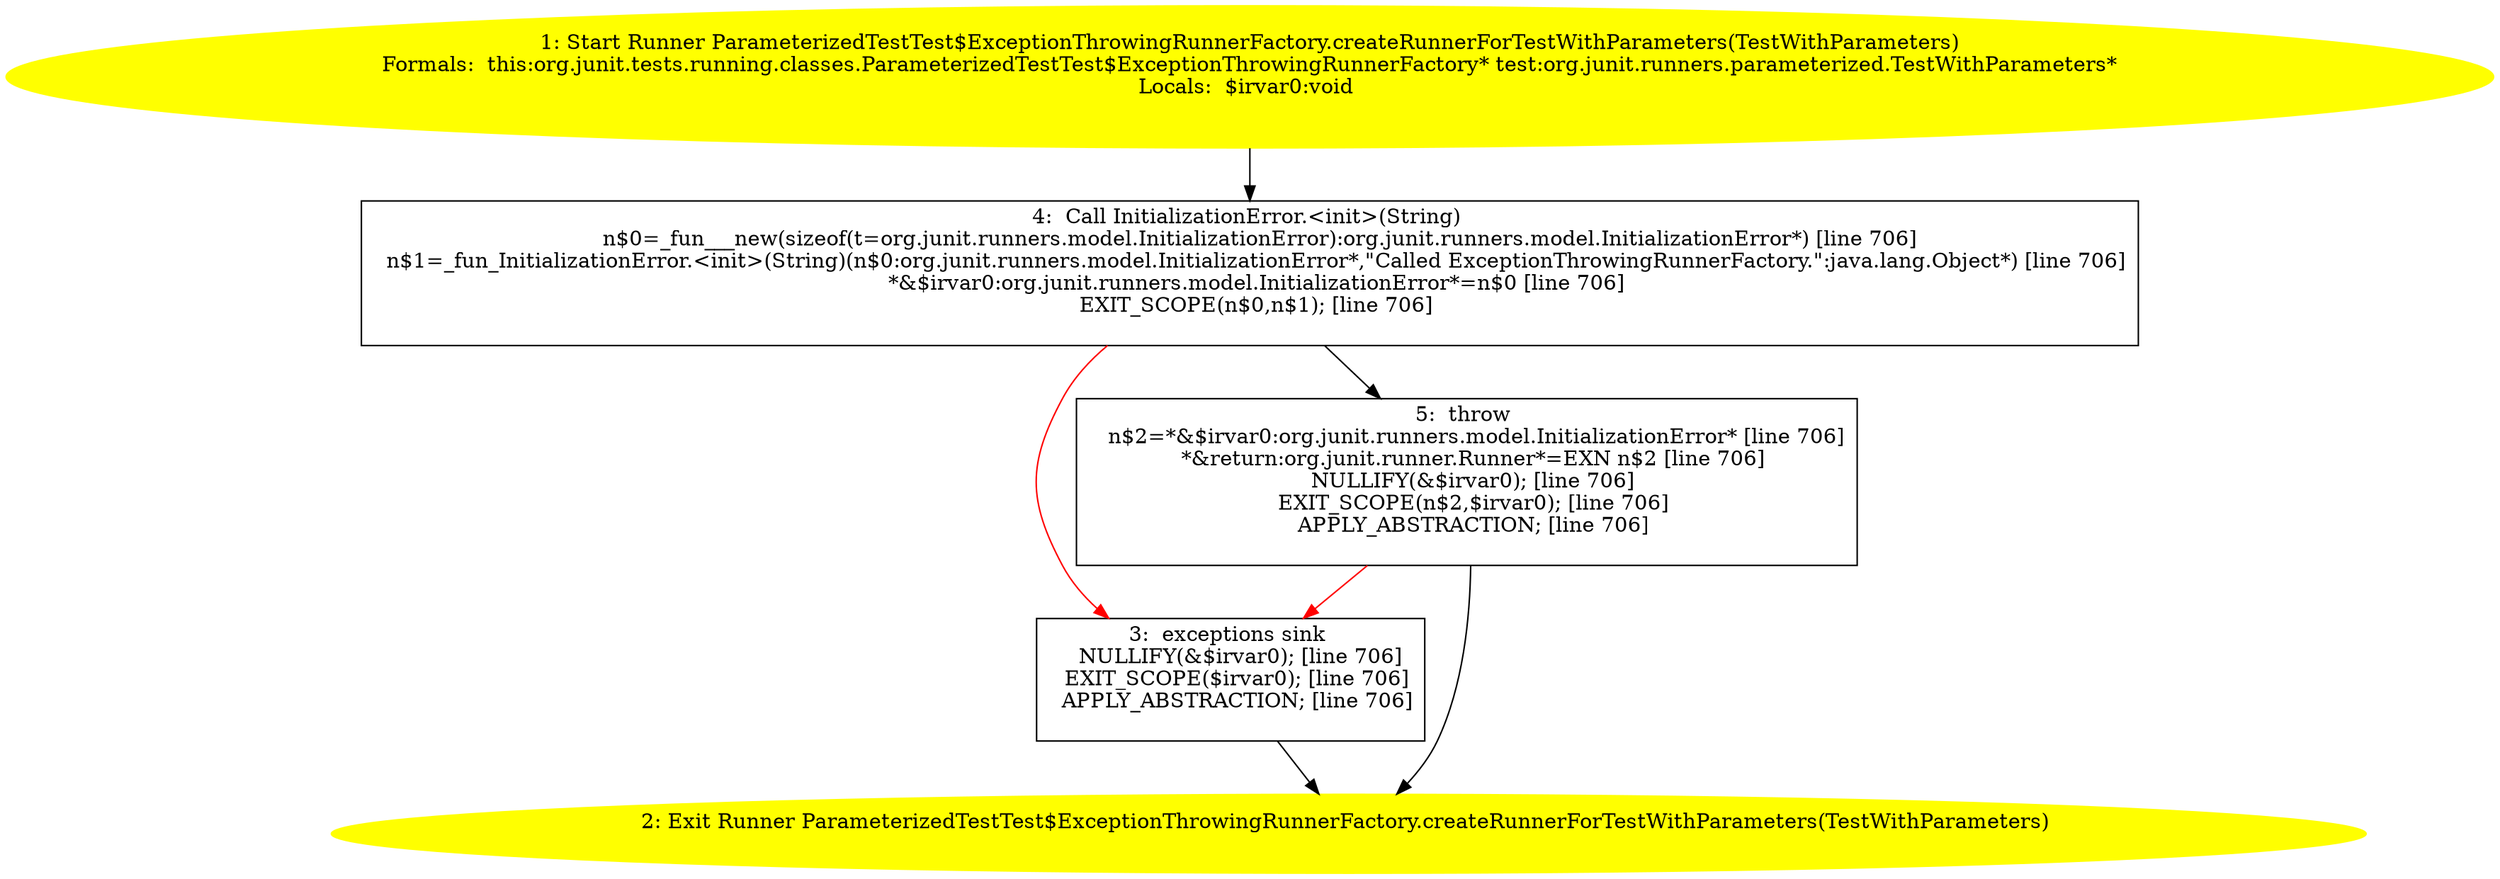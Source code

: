 /* @generated */
digraph cfg {
"org.junit.tests.running.classes.ParameterizedTestTest$ExceptionThrowingRunnerFactory.createRunnerFor.4d689f5dbe1ae98b6c6666c78c889b74_1" [label="1: Start Runner ParameterizedTestTest$ExceptionThrowingRunnerFactory.createRunnerForTestWithParameters(TestWithParameters)\nFormals:  this:org.junit.tests.running.classes.ParameterizedTestTest$ExceptionThrowingRunnerFactory* test:org.junit.runners.parameterized.TestWithParameters*\nLocals:  $irvar0:void \n  " color=yellow style=filled]
	

	 "org.junit.tests.running.classes.ParameterizedTestTest$ExceptionThrowingRunnerFactory.createRunnerFor.4d689f5dbe1ae98b6c6666c78c889b74_1" -> "org.junit.tests.running.classes.ParameterizedTestTest$ExceptionThrowingRunnerFactory.createRunnerFor.4d689f5dbe1ae98b6c6666c78c889b74_4" ;
"org.junit.tests.running.classes.ParameterizedTestTest$ExceptionThrowingRunnerFactory.createRunnerFor.4d689f5dbe1ae98b6c6666c78c889b74_2" [label="2: Exit Runner ParameterizedTestTest$ExceptionThrowingRunnerFactory.createRunnerForTestWithParameters(TestWithParameters) \n  " color=yellow style=filled]
	

"org.junit.tests.running.classes.ParameterizedTestTest$ExceptionThrowingRunnerFactory.createRunnerFor.4d689f5dbe1ae98b6c6666c78c889b74_3" [label="3:  exceptions sink \n   NULLIFY(&$irvar0); [line 706]\n  EXIT_SCOPE($irvar0); [line 706]\n  APPLY_ABSTRACTION; [line 706]\n " shape="box"]
	

	 "org.junit.tests.running.classes.ParameterizedTestTest$ExceptionThrowingRunnerFactory.createRunnerFor.4d689f5dbe1ae98b6c6666c78c889b74_3" -> "org.junit.tests.running.classes.ParameterizedTestTest$ExceptionThrowingRunnerFactory.createRunnerFor.4d689f5dbe1ae98b6c6666c78c889b74_2" ;
"org.junit.tests.running.classes.ParameterizedTestTest$ExceptionThrowingRunnerFactory.createRunnerFor.4d689f5dbe1ae98b6c6666c78c889b74_4" [label="4:  Call InitializationError.<init>(String) \n   n$0=_fun___new(sizeof(t=org.junit.runners.model.InitializationError):org.junit.runners.model.InitializationError*) [line 706]\n  n$1=_fun_InitializationError.<init>(String)(n$0:org.junit.runners.model.InitializationError*,\"Called ExceptionThrowingRunnerFactory.\":java.lang.Object*) [line 706]\n  *&$irvar0:org.junit.runners.model.InitializationError*=n$0 [line 706]\n  EXIT_SCOPE(n$0,n$1); [line 706]\n " shape="box"]
	

	 "org.junit.tests.running.classes.ParameterizedTestTest$ExceptionThrowingRunnerFactory.createRunnerFor.4d689f5dbe1ae98b6c6666c78c889b74_4" -> "org.junit.tests.running.classes.ParameterizedTestTest$ExceptionThrowingRunnerFactory.createRunnerFor.4d689f5dbe1ae98b6c6666c78c889b74_5" ;
	 "org.junit.tests.running.classes.ParameterizedTestTest$ExceptionThrowingRunnerFactory.createRunnerFor.4d689f5dbe1ae98b6c6666c78c889b74_4" -> "org.junit.tests.running.classes.ParameterizedTestTest$ExceptionThrowingRunnerFactory.createRunnerFor.4d689f5dbe1ae98b6c6666c78c889b74_3" [color="red" ];
"org.junit.tests.running.classes.ParameterizedTestTest$ExceptionThrowingRunnerFactory.createRunnerFor.4d689f5dbe1ae98b6c6666c78c889b74_5" [label="5:  throw \n   n$2=*&$irvar0:org.junit.runners.model.InitializationError* [line 706]\n  *&return:org.junit.runner.Runner*=EXN n$2 [line 706]\n  NULLIFY(&$irvar0); [line 706]\n  EXIT_SCOPE(n$2,$irvar0); [line 706]\n  APPLY_ABSTRACTION; [line 706]\n " shape="box"]
	

	 "org.junit.tests.running.classes.ParameterizedTestTest$ExceptionThrowingRunnerFactory.createRunnerFor.4d689f5dbe1ae98b6c6666c78c889b74_5" -> "org.junit.tests.running.classes.ParameterizedTestTest$ExceptionThrowingRunnerFactory.createRunnerFor.4d689f5dbe1ae98b6c6666c78c889b74_2" ;
	 "org.junit.tests.running.classes.ParameterizedTestTest$ExceptionThrowingRunnerFactory.createRunnerFor.4d689f5dbe1ae98b6c6666c78c889b74_5" -> "org.junit.tests.running.classes.ParameterizedTestTest$ExceptionThrowingRunnerFactory.createRunnerFor.4d689f5dbe1ae98b6c6666c78c889b74_3" [color="red" ];
}
